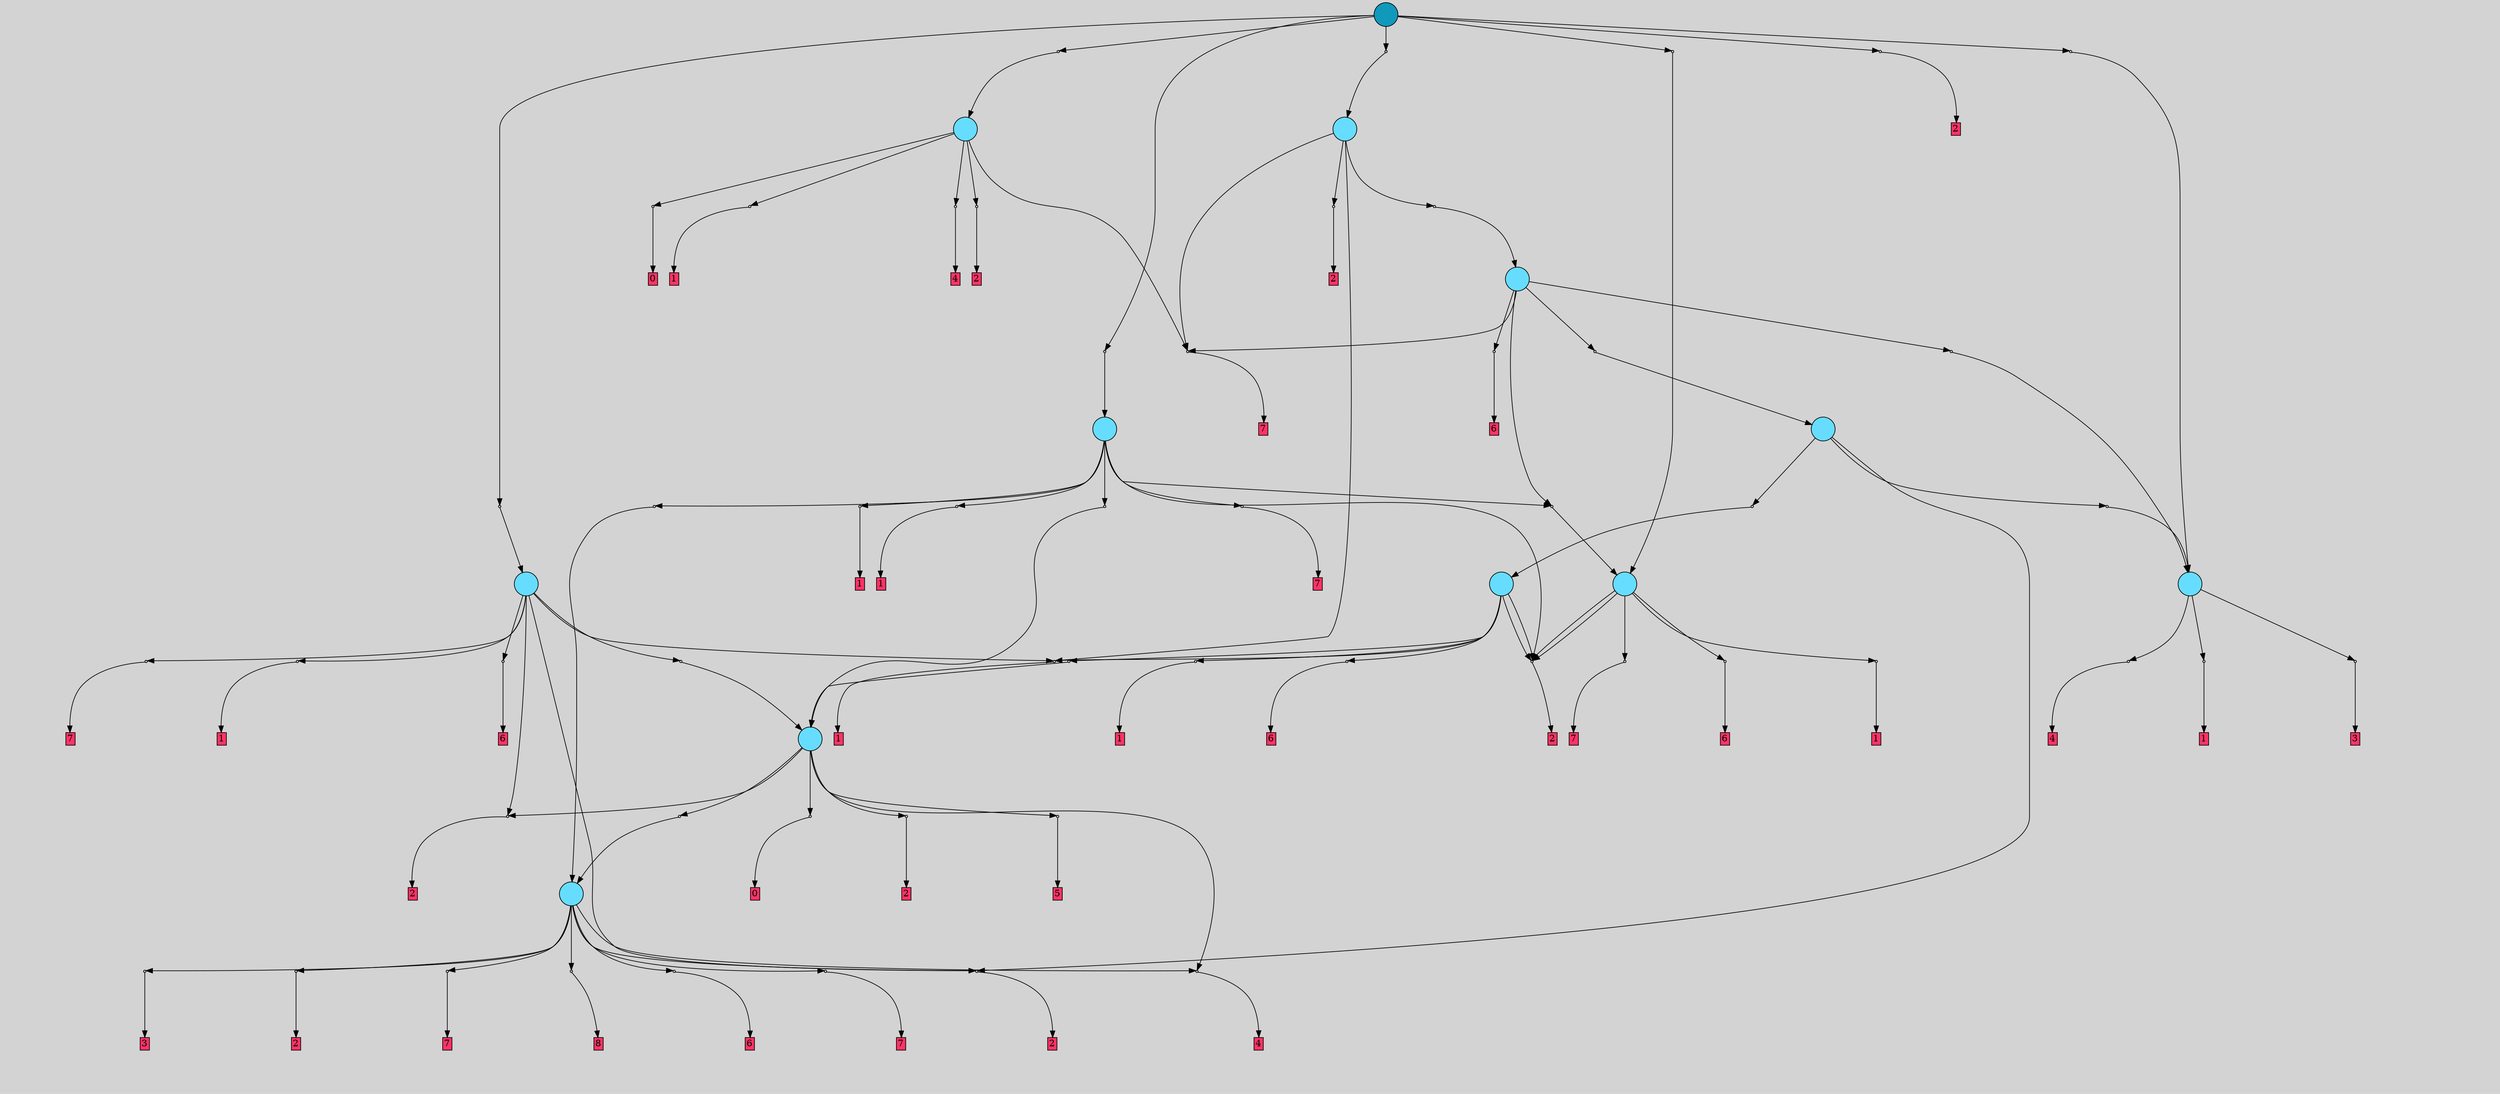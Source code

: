 // File exported with GEGELATI v1.3.1
// On the 2024-04-14 15:34:55
// With the File::TPGGraphDotExporter
digraph{
	graph[pad = "0.212, 0.055" bgcolor = lightgray]
	node[shape=circle style = filled label = ""]
		T3 [fillcolor="#66ddff"]
		T60 [fillcolor="#66ddff"]
		T70 [fillcolor="#66ddff"]
		T97 [fillcolor="#66ddff"]
		T167 [fillcolor="#66ddff"]
		T185 [fillcolor="#66ddff"]
		T227 [fillcolor="#66ddff"]
		T235 [fillcolor="#66ddff"]
		T301 [fillcolor="#66ddff"]
		T315 [fillcolor="#66ddff"]
		T349 [fillcolor="#66ddff"]
		T564 [fillcolor="#1199bb"]
		P34789 [fillcolor="#cccccc" shape=point] //
		I34789 [shape=box style=invis label="6|1&0|4#2|1#3|5#2|1&#92;n6|0&2|0#3|1#2|7#1|2&#92;n7|7&2|4#0|6#0|7#2|4&#92;n2|6&2|2#1|3#1|3#2|3&#92;n7|3&4|6#2|3#1|4#3|4&#92;n2|3&2|4#1|1#0|4#0|4&#92;n0|6&2|3#2|6#2|2#4|5&#92;n6|4&3|3#2|5#4|4#1|6&#92;n5|5&1|3#1|3#2|5#4|7&#92;n"]
		P34789 -> I34789[style=invis]
		A12491 [fillcolor="#ff3366" shape=box margin=0.03 width=0 height=0 label="3"]
		T3 -> P34789 -> A12491
		P34790 [fillcolor="#cccccc" shape=point] //
		I34790 [shape=box style=invis label="2|3&1|1#3|5#3|0#3|0&#92;n1|7&0|0#0|4#3|4#2|4&#92;n7|3&3|0#3|3#2|4#2|2&#92;n4|0&1|4#0|1#2|2#4|3&#92;n3|2&1|6#0|1#3|2#1|4&#92;n0|2&1|5#2|2#2|3#0|1&#92;n4|6&2|3#3|5#1|0#3|1&#92;n3|1&3|0#2|6#1|3#3|0&#92;n"]
		P34790 -> I34790[style=invis]
		A12492 [fillcolor="#ff3366" shape=box margin=0.03 width=0 height=0 label="4"]
		T3 -> P34790 -> A12492
		P34791 [fillcolor="#cccccc" shape=point] //
		I34791 [shape=box style=invis label="4|4&2|5#0|4#3|2#0|7&#92;n0|1&1|1#2|2#1|5#2|0&#92;n3|5&1|7#0|1#0|4#0|6&#92;n2|3&3|2#3|7#1|0#4|7&#92;n"]
		P34791 -> I34791[style=invis]
		A12493 [fillcolor="#ff3366" shape=box margin=0.03 width=0 height=0 label="1"]
		T3 -> P34791 -> A12493
		P34792 [fillcolor="#cccccc" shape=point] //
		I34792 [shape=box style=invis label="6|1&0|4#2|1#3|5#2|1&#92;n6|0&2|0#3|1#2|7#1|2&#92;n7|7&2|4#0|6#0|7#2|4&#92;n2|6&2|2#1|3#1|3#2|3&#92;n7|3&4|6#3|3#1|4#3|4&#92;n2|3&2|4#1|1#0|4#0|4&#92;n0|6&2|3#2|6#2|2#4|5&#92;n5|5&1|3#1|3#2|5#4|7&#92;n6|4&3|3#2|5#4|4#1|6&#92;n"]
		P34792 -> I34792[style=invis]
		A12494 [fillcolor="#ff3366" shape=box margin=0.03 width=0 height=0 label="3"]
		T60 -> P34792 -> A12494
		P34793 [fillcolor="#cccccc" shape=point] //
		I34793 [shape=box style=invis label="4|3&0|1#0|7#4|0#4|3&#92;n6|0&3|5#3|5#0|3#3|3&#92;n1|7&3|3#3|7#4|1#2|5&#92;n7|7&0|2#3|0#3|3#2|1&#92;n6|5&2|3#2|1#2|0#2|7&#92;n"]
		P34793 -> I34793[style=invis]
		A12495 [fillcolor="#ff3366" shape=box margin=0.03 width=0 height=0 label="2"]
		T60 -> P34793 -> A12495
		P34794 [fillcolor="#cccccc" shape=point] //
		I34794 [shape=box style=invis label="0|2&0|1#4|5#1|3#4|7&#92;n5|0&3|2#3|2#2|5#1|4&#92;n"]
		P34794 -> I34794[style=invis]
		A12496 [fillcolor="#ff3366" shape=box margin=0.03 width=0 height=0 label="2"]
		T60 -> P34794 -> A12496
		P34795 [fillcolor="#cccccc" shape=point] //
		I34795 [shape=box style=invis label="1|6&1|7#1|3#1|4#3|4&#92;n0|6&0|5#3|0#2|7#4|0&#92;n6|4&0|4#3|3#4|0#1|4&#92;n1|2&4|5#2|2#2|5#3|6&#92;n7|1&1|5#0|4#1|2#0|5&#92;n"]
		P34795 -> I34795[style=invis]
		A12497 [fillcolor="#ff3366" shape=box margin=0.03 width=0 height=0 label="7"]
		T60 -> P34795 -> A12497
		P34796 [fillcolor="#cccccc" shape=point] //
		I34796 [shape=box style=invis label="3|6&0|4#1|5#1|1#1|5&#92;n2|0&3|5#2|7#1|6#2|5&#92;n3|7&2|5#1|3#4|4#3|0&#92;n2|2&1|3#4|4#4|7#2|2&#92;n7|7&1|6#4|4#4|1#3|3&#92;n6|7&2|1#3|4#1|6#0|2&#92;n5|6&4|1#1|3#2|1#2|7&#92;n"]
		P34796 -> I34796[style=invis]
		A12498 [fillcolor="#ff3366" shape=box margin=0.03 width=0 height=0 label="8"]
		T60 -> P34796 -> A12498
		P34797 [fillcolor="#cccccc" shape=point] //
		I34797 [shape=box style=invis label="1|7&2|5#4|5#3|6#0|4&#92;n"]
		P34797 -> I34797[style=invis]
		A12499 [fillcolor="#ff3366" shape=box margin=0.03 width=0 height=0 label="4"]
		T60 -> P34797 -> A12499
		P34798 [fillcolor="#cccccc" shape=point] //
		I34798 [shape=box style=invis label="4|7&0|2#1|3#2|5#4|7&#92;n7|0&1|6#0|4#2|5#2|7&#92;n2|3&0|3#1|1#1|6#4|6&#92;n2|3&1|5#3|7#2|7#1|0&#92;n7|2&0|6#4|6#3|7#4|4&#92;n4|5&4|5#4|2#4|6#0|6&#92;n3|7&1|5#4|0#2|6#3|1&#92;n7|5&0|6#0|2#0|2#3|4&#92;n7|3&1|7#2|5#0|6#3|3&#92;n"]
		P34798 -> I34798[style=invis]
		A12500 [fillcolor="#ff3366" shape=box margin=0.03 width=0 height=0 label="6"]
		T60 -> P34798 -> A12500
		P34799 [fillcolor="#cccccc" shape=point] //
		I34799 [shape=box style=invis label="4|2&3|6#2|2#0|3#3|5&#92;n0|7&3|0#4|0#4|2#0|7&#92;n3|6&1|7#1|3#1|4#3|4&#92;n6|4&0|4#4|3#4|0#1|4&#92;n1|0&3|3#3|6#2|1#0|7&#92;n"]
		P34799 -> I34799[style=invis]
		A12501 [fillcolor="#ff3366" shape=box margin=0.03 width=0 height=0 label="7"]
		T60 -> P34799 -> A12501
		P34800 [fillcolor="#cccccc" shape=point] //
		I34800 [shape=box style=invis label="5|2&3|7#4|6#1|1#2|4&#92;n7|5&4|5#1|1#2|0#3|4&#92;n7|4&2|1#4|4#1|7#0|5&#92;n4|1&2|2#2|2#1|7#1|0&#92;n7|5&2|7#3|5#4|6#0|4&#92;n2|7&1|4#2|3#2|0#4|2&#92;n2|7&1|5#0|0#0|3#4|5&#92;n2|1&0|3#1|3#4|4#3|5&#92;n6|0&3|3#4|0#2|3#0|1&#92;n7|2&0|0#4|7#0|4#3|6&#92;n"]
		P34800 -> I34800[style=invis]
		T70 -> P34800 -> T60
		P34801 [fillcolor="#cccccc" shape=point] //
		I34801 [shape=box style=invis label="2|0&3|5#1|7#4|1#0|1&#92;n0|6&2|0#2|3#0|5#2|0&#92;n"]
		P34801 -> I34801[style=invis]
		A12502 [fillcolor="#ff3366" shape=box margin=0.03 width=0 height=0 label="2"]
		T70 -> P34801 -> A12502
		P34802 [fillcolor="#cccccc" shape=point] //
		I34802 [shape=box style=invis label="6|2&0|5#0|3#2|7#3|3&#92;n4|4&3|2#2|6#4|1#3|6&#92;n"]
		P34802 -> I34802[style=invis]
		A12503 [fillcolor="#ff3366" shape=box margin=0.03 width=0 height=0 label="5"]
		T70 -> P34802 -> A12503
		P34803 [fillcolor="#cccccc" shape=point] //
		I34803 [shape=box style=invis label="1|1&1|5#3|1#3|2#2|3&#92;n5|3&0|2#2|6#4|4#4|5&#92;n"]
		P34803 -> I34803[style=invis]
		A12504 [fillcolor="#ff3366" shape=box margin=0.03 width=0 height=0 label="2"]
		T70 -> P34803 -> A12504
		P34804 [fillcolor="#cccccc" shape=point] //
		I34804 [shape=box style=invis label="4|0&3|3#0|5#1|6#3|5&#92;n1|3&4|1#0|6#2|0#0|4&#92;n3|1&2|0#3|0#4|7#0|4&#92;n6|6&1|2#3|5#0|6#4|3&#92;n"]
		P34804 -> I34804[style=invis]
		A12505 [fillcolor="#ff3366" shape=box margin=0.03 width=0 height=0 label="0"]
		T70 -> P34804 -> A12505
		T70 -> P34797
		P34805 [fillcolor="#cccccc" shape=point] //
		I34805 [shape=box style=invis label="2|7&1|4#2|7#2|0#4|2&#92;n7|4&2|0#4|4#1|7#0|5&#92;n5|0&4|1#0|1#3|0#3|4&#92;n"]
		P34805 -> I34805[style=invis]
		A12506 [fillcolor="#ff3366" shape=box margin=0.03 width=0 height=0 label="7"]
		T97 -> P34805 -> A12506
		P34806 [fillcolor="#cccccc" shape=point] //
		I34806 [shape=box style=invis label="0|1&1|1#2|2#1|5#2|0&#92;n5|2&2|7#0|7#4|3#0|0&#92;n1|0&3|1#2|3#1|0#4|5&#92;n4|4&2|5#0|4#3|2#0|7&#92;n3|5&1|7#0|1#0|4#0|7&#92;n"]
		P34806 -> I34806[style=invis]
		A12507 [fillcolor="#ff3366" shape=box margin=0.03 width=0 height=0 label="1"]
		T97 -> P34806 -> A12507
		P34807 [fillcolor="#cccccc" shape=point] //
		I34807 [shape=box style=invis label="2|0&2|1#3|5#3|7#2|1&#92;n5|1&4|6#0|5#1|3#1|5&#92;n"]
		P34807 -> I34807[style=invis]
		A12508 [fillcolor="#ff3366" shape=box margin=0.03 width=0 height=0 label="2"]
		T97 -> P34807 -> A12508
		T97 -> P34807
		P34808 [fillcolor="#cccccc" shape=point] //
		I34808 [shape=box style=invis label="3|5&4|7#4|2#4|4#2|3&#92;n6|4&3|3#0|2#2|0#4|3&#92;n1|0&3|1#4|3#3|0#2|1&#92;n3|0&2|7#0|0#0|6#0|0&#92;n2|2&1|2#3|0#1|0#4|1&#92;n5|1&0|1#2|5#2|5#4|3&#92;n7|7&0|5#2|2#0|4#4|1&#92;n"]
		P34808 -> I34808[style=invis]
		A12509 [fillcolor="#ff3366" shape=box margin=0.03 width=0 height=0 label="6"]
		T97 -> P34808 -> A12509
		P34809 [fillcolor="#cccccc" shape=point] //
		I34809 [shape=box style=invis label="1|5&3|1#1|5#4|3#1|5&#92;n7|3&1|1#3|1#0|7#4|2&#92;n2|0&2|5#3|4#2|4#2|4&#92;n"]
		P34809 -> I34809[style=invis]
		A12510 [fillcolor="#ff3366" shape=box margin=0.03 width=0 height=0 label="1"]
		T167 -> P34809 -> A12510
		P34810 [fillcolor="#cccccc" shape=point] //
		I34810 [shape=box style=invis label="1|5&3|7#1|5#4|3#0|5&#92;n"]
		P34810 -> I34810[style=invis]
		A12511 [fillcolor="#ff3366" shape=box margin=0.03 width=0 height=0 label="1"]
		T167 -> P34810 -> A12511
		P34811 [fillcolor="#cccccc" shape=point] //
		I34811 [shape=box style=invis label="7|3&1|7#2|5#0|6#3|3&#92;n2|3&0|3#1|1#1|6#4|6&#92;n7|0&1|6#0|4#2|5#2|7&#92;n2|3&3|4#3|7#2|7#1|0&#92;n7|2&0|6#4|6#3|7#4|4&#92;n3|2&1|4#0|0#2|7#1|4&#92;n4|7&0|2#1|3#2|5#4|7&#92;n5|0&0|0#3|1#0|3#4|4&#92;n0|1&2|1#2|5#4|4#4|2&#92;n4|2&4|5#4|2#4|6#0|6&#92;n"]
		P34811 -> I34811[style=invis]
		A12512 [fillcolor="#ff3366" shape=box margin=0.03 width=0 height=0 label="6"]
		T167 -> P34811 -> A12512
		P34812 [fillcolor="#cccccc" shape=point] //
		I34812 [shape=box style=invis label="7|6&1|6#0|4#2|5#2|5&#92;n4|5&4|2#4|2#3|1#4|3&#92;n7|3&1|7#2|5#0|6#3|3&#92;n5|0&0|0#3|1#0|3#4|4&#92;n4|5&4|5#4|7#4|6#0|6&#92;n3|7&1|5#4|0#2|6#3|6&#92;n2|3&1|4#3|7#2|7#0|0&#92;n4|4&0|1#4|4#0|7#1|1&#92;n"]
		P34812 -> I34812[style=invis]
		T167 -> P34812 -> T70
		T167 -> P34807
		T167 -> P34807
		T185 -> P34793
		P34813 [fillcolor="#cccccc" shape=point] //
		I34813 [shape=box style=invis label="3|2&0|6#1|5#1|3#0|7&#92;n5|5&2|5#2|2#1|1#4|6&#92;n7|0&2|1#4|6#2|2#4|0&#92;n0|5&0|1#3|1#3|2#0|1&#92;n3|5&1|6#4|2#4|4#2|1&#92;n5|6&2|1#2|5#2|5#4|5&#92;n7|2&4|2#2|5#4|7#4|6&#92;n5|2&1|7#4|0#3|1#2|5&#92;n7|1&2|6#4|2#4|0#4|6&#92;n1|2&1|6#0|3#4|1#3|1&#92;n"]
		P34813 -> I34813[style=invis]
		T185 -> P34813 -> T167
		P34814 [fillcolor="#cccccc" shape=point] //
		I34814 [shape=box style=invis label="1|0&0|4#3|4#3|6#2|4&#92;n2|3&1|2#2|6#0|2#4|3&#92;n4|4&4|7#1|7#2|4#2|7&#92;n1|5&0|4#1|0#4|3#2|3&#92;n"]
		P34814 -> I34814[style=invis]
		T185 -> P34814 -> T3
		P34815 [fillcolor="#cccccc" shape=point] //
		I34815 [shape=box style=invis label="4|5&4|5#4|2#4|6#0|6&#92;n7|2&0|6#4|6#3|7#4|4&#92;n7|0&1|6#0|4#2|5#2|7&#92;n4|0&4|3#0|1#4|3#0|1&#92;n3|7&1|4#4|0#2|6#3|1&#92;n5|0&0|0#3|1#0|3#4|4&#92;n4|7&0|2#1|3#2|5#4|7&#92;n6|3&1|4#3|7#2|7#1|0&#92;n5|5&4|7#1|4#1|4#2|1&#92;n7|3&3|7#2|5#0|6#3|3&#92;n"]
		P34815 -> I34815[style=invis]
		A12513 [fillcolor="#ff3366" shape=box margin=0.03 width=0 height=0 label="6"]
		T227 -> P34815 -> A12513
		P34816 [fillcolor="#cccccc" shape=point] //
		I34816 [shape=box style=invis label="7|0&1|6#0|4#2|5#2|5&#92;n2|3&1|4#3|7#2|7#0|0&#92;n7|3&1|7#2|5#0|6#3|3&#92;n7|2&0|6#4|6#3|7#4|4&#92;n4|5&4|5#4|7#4|6#0|6&#92;n3|7&1|5#4|0#2|6#3|1&#92;n4|5&4|2#4|2#3|6#4|3&#92;n"]
		P34816 -> I34816[style=invis]
		T227 -> P34816 -> T70
		T227 -> P34809
		P34817 [fillcolor="#cccccc" shape=point] //
		I34817 [shape=box style=invis label="3|4&4|1#4|6#0|7#2|1&#92;n2|7&1|4#2|2#2|0#2|2&#92;n2|5&3|4#1|7#0|7#4|0&#92;n7|5&4|7#4|3#4|2#1|2&#92;n0|7&1|5#0|0#0|4#4|5&#92;n6|7&0|1#1|2#3|6#0|4&#92;n6|1&3|6#3|0#0|2#1|1&#92;n2|0&3|3#2|5#0|4#1|6&#92;n"]
		P34817 -> I34817[style=invis]
		A12514 [fillcolor="#ff3366" shape=box margin=0.03 width=0 height=0 label="7"]
		T227 -> P34817 -> A12514
		T227 -> P34793
		T227 -> P34803
		P34818 [fillcolor="#cccccc" shape=point] //
		I34818 [shape=box style=invis label="0|1&1|1#2|2#1|5#2|0&#92;n5|2&2|7#0|7#4|3#0|0&#92;n4|4&2|4#0|4#3|2#0|7&#92;n1|0&3|1#2|3#1|0#4|5&#92;n0|6&1|1#4|2#0|7#1|1&#92;n"]
		P34818 -> I34818[style=invis]
		A12515 [fillcolor="#ff3366" shape=box margin=0.03 width=0 height=0 label="1"]
		T227 -> P34818 -> A12515
		P34819 [fillcolor="#cccccc" shape=point] //
		I34819 [shape=box style=invis label="2|0&2|5#3|4#2|4#2|4&#92;n7|3&1|1#3|1#0|7#3|2&#92;n1|5&3|1#1|5#4|3#1|5&#92;n"]
		P34819 -> I34819[style=invis]
		A12516 [fillcolor="#ff3366" shape=box margin=0.03 width=0 height=0 label="1"]
		T235 -> P34819 -> A12516
		P34820 [fillcolor="#cccccc" shape=point] //
		I34820 [shape=box style=invis label="4|1&3|0#3|3#4|4#3|4&#92;n2|0&3|4#3|7#1|4#3|6&#92;n3|2&0|4#1|4#4|7#2|7&#92;n1|6&4|3#0|4#4|7#3|1&#92;n4|5&1|0#2|7#0|2#1|6&#92;n4|3&0|0#2|0#2|3#0|4&#92;n1|3&0|4#1|6#1|2#0|5&#92;n2|2&2|2#3|5#2|1#0|0&#92;n3|2&3|5#2|4#0|2#4|6&#92;n"]
		P34820 -> I34820[style=invis]
		T235 -> P34820 -> T97
		P34821 [fillcolor="#cccccc" shape=point] //
		I34821 [shape=box style=invis label="1|2&2|0#4|0#3|0#0|4&#92;n4|3&1|0#3|0#3|4#1|4&#92;n3|0&3|3#2|2#0|3#1|5&#92;n"]
		P34821 -> I34821[style=invis]
		A12517 [fillcolor="#ff3366" shape=box margin=0.03 width=0 height=0 label="7"]
		T235 -> P34821 -> A12517
		P34822 [fillcolor="#cccccc" shape=point] //
		I34822 [shape=box style=invis label="5|0&0|1#3|5#3|3#1|1&#92;n3|2&3|4#3|2#1|2#4|4&#92;n"]
		P34822 -> I34822[style=invis]
		A12518 [fillcolor="#ff3366" shape=box margin=0.03 width=0 height=0 label="1"]
		T235 -> P34822 -> A12518
		P34823 [fillcolor="#cccccc" shape=point] //
		I34823 [shape=box style=invis label="7|5&4|5#1|1#2|0#1|4&#92;n7|0&3|4#0|7#0|0#2|6&#92;n6|7&4|3#0|2#2|6#0|6&#92;n0|6&3|6#4|6#0|3#3|0&#92;n2|5&1|5#3|0#0|3#4|5&#92;n0|1&3|5#3|3#0|4#4|7&#92;n2|2&3|4#2|3#2|0#4|2&#92;n3|3&2|2#3|3#1|0#3|2&#92;n0|4&4|3#2|5#4|7#1|5&#92;n"]
		P34823 -> I34823[style=invis]
		T235 -> P34823 -> T60
		P34824 [fillcolor="#cccccc" shape=point] //
		I34824 [shape=box style=invis label="5|0&0|5#3|1#0|3#4|4&#92;n4|5&4|5#4|7#4|6#0|6&#92;n7|3&1|7#2|5#0|6#3|3&#92;n7|0&1|6#0|4#2|5#2|5&#92;n2|3&1|4#3|7#2|7#0|0&#92;n0|2&0|3#1|5#1|1#2|3&#92;n3|7&1|5#4|0#2|6#3|1&#92;n4|5&4|2#4|2#3|1#4|3&#92;n"]
		P34824 -> I34824[style=invis]
		T235 -> P34824 -> T70
		T235 -> P34807
		P34825 [fillcolor="#cccccc" shape=point] //
		I34825 [shape=box style=invis label="6|2&0|4#4|2#2|5#1|2&#92;n0|0&3|7#1|3#4|3#0|1&#92;n1|1&1|2#4|3#4|6#2|1&#92;n6|7&0|2#1|7#0|7#2|3&#92;n0|1&0|6#4|6#3|1#4|4&#92;n"]
		P34825 -> I34825[style=invis]
		T301 -> P34825 -> T185
		T301 -> P34820
		P34826 [fillcolor="#cccccc" shape=point] //
		I34826 [shape=box style=invis label="2|7&1|4#2|2#2|0#4|2&#92;n1|3&3|2#4|6#0|7#2|2&#92;n0|7&1|5#0|0#0|0#4|5&#92;n1|2&4|7#3|0#0|1#2|7&#92;n2|6&1|0#3|2#1|0#4|3&#92;n3|1&0|2#4|6#3|2#2|5&#92;n7|4&2|1#4|4#1|7#0|5&#92;n2|5&3|4#1|7#0|7#4|0&#92;n"]
		P34826 -> I34826[style=invis]
		A12519 [fillcolor="#ff3366" shape=box margin=0.03 width=0 height=0 label="7"]
		T301 -> P34826 -> A12519
		P34827 [fillcolor="#cccccc" shape=point] //
		I34827 [shape=box style=invis label="2|3&1|3#1|1#1|6#4|6&#92;n3|3&1|7#3|3#3|2#0|0&#92;n4|5&4|5#4|2#4|6#0|6&#92;n3|7&1|5#4|0#2|6#3|1&#92;n2|0&4|7#2|7#4|0#0|3&#92;n4|7&3|2#1|3#2|5#4|7&#92;n1|7&4|7#0|0#2|7#4|2&#92;n5|0&0|0#3|1#0|3#4|4&#92;n"]
		P34827 -> I34827[style=invis]
		T301 -> P34827 -> T3
		P34828 [fillcolor="#cccccc" shape=point] //
		I34828 [shape=box style=invis label="7|0&1|6#0|4#2|5#2|7&#92;n4|5&4|5#4|2#4|6#0|6&#92;n2|3&1|4#3|7#2|7#0|0&#92;n7|2&0|6#4|6#3|7#4|4&#92;n4|7&0|2#1|3#2|5#4|7&#92;n5|0&0|0#3|1#0|3#4|4&#92;n3|7&1|5#4|0#2|6#3|1&#92;n7|3&1|7#2|5#0|6#3|3&#92;n"]
		P34828 -> I34828[style=invis]
		A12520 [fillcolor="#ff3366" shape=box margin=0.03 width=0 height=0 label="6"]
		T301 -> P34828 -> A12520
		P34829 [fillcolor="#cccccc" shape=point] //
		I34829 [shape=box style=invis label="1|0&3|2#2|0#0|0#4|2&#92;n7|3&2|2#1|3#3|2#4|7&#92;n0|2&1|3#4|3#3|6#4|3&#92;n1|1&0|6#4|1#1|2#3|3&#92;n"]
		P34829 -> I34829[style=invis]
		A12521 [fillcolor="#ff3366" shape=box margin=0.03 width=0 height=0 label="2"]
		T315 -> P34829 -> A12521
		P34830 [fillcolor="#cccccc" shape=point] //
		I34830 [shape=box style=invis label="5|0&1|6#0|4#2|5#2|7&#92;n2|5&2|4#1|7#2|5#4|5&#92;n2|3&0|3#1|1#1|6#4|6&#92;n4|7&0|2#1|3#2|5#4|7&#92;n5|0&0|0#1|1#0|3#4|4&#92;n4|5&4|5#4|2#4|6#0|6&#92;n2|3&1|4#3|7#2|7#1|0&#92;n3|7&1|5#4|0#2|6#3|1&#92;n7|3&1|7#2|5#0|6#3|3&#92;n"]
		P34830 -> I34830[style=invis]
		T315 -> P34830 -> T301
		T315 -> P34826
		T315 -> P34809
		P34831 [fillcolor="#cccccc" shape=point] //
		I34831 [shape=box style=invis label="6|6&1|7#3|5#0|6#4|3&#92;n6|1&1|0#0|3#3|3#0|5&#92;n4|0&3|3#2|5#1|6#3|5&#92;n3|1&2|0#3|0#4|7#0|4&#92;n"]
		P34831 -> I34831[style=invis]
		A12522 [fillcolor="#ff3366" shape=box margin=0.03 width=0 height=0 label="0"]
		T349 -> P34831 -> A12522
		T349 -> P34826
		P34832 [fillcolor="#cccccc" shape=point] //
		I34832 [shape=box style=invis label="2|0&2|5#3|4#2|4#2|4&#92;n3|6&4|4#4|2#2|3#3|7&#92;n1|5&3|1#1|5#4|3#1|5&#92;n"]
		P34832 -> I34832[style=invis]
		A12523 [fillcolor="#ff3366" shape=box margin=0.03 width=0 height=0 label="1"]
		T349 -> P34832 -> A12523
		P34833 [fillcolor="#cccccc" shape=point] //
		I34833 [shape=box style=invis label="5|5&1|7#4|2#1|4#1|0&#92;n3|0&4|5#3|4#2|6#2|5&#92;n5|7&4|2#1|1#4|4#1|2&#92;n"]
		P34833 -> I34833[style=invis]
		A12524 [fillcolor="#ff3366" shape=box margin=0.03 width=0 height=0 label="4"]
		T349 -> P34833 -> A12524
		P34834 [fillcolor="#cccccc" shape=point] //
		I34834 [shape=box style=invis label="2|0&4|1#3|5#3|7#2|1&#92;n"]
		P34834 -> I34834[style=invis]
		A12525 [fillcolor="#ff3366" shape=box margin=0.03 width=0 height=0 label="2"]
		T349 -> P34834 -> A12525
		P34835 [fillcolor="#cccccc" shape=point] //
		I34835 [shape=box style=invis label="2|0&4|7#2|7#4|0#0|3&#92;n0|7&0|6#2|6#1|0#1|5&#92;n4|5&4|5#4|2#4|6#0|6&#92;n3|7&1|5#4|0#2|6#3|1&#92;n2|3&1|3#1|1#1|6#4|6&#92;n1|7&4|7#0|0#2|7#4|2&#92;n0|7&3|2#1|3#0|5#4|7&#92;n5|0&0|0#3|1#0|3#4|4&#92;n"]
		P34835 -> I34835[style=invis]
		T564 -> P34835 -> T3
		P34836 [fillcolor="#cccccc" shape=point] //
		I34836 [shape=box style=invis label="0|3&1|1#4|1#2|5#4|2&#92;n2|0&2|4#1|0#4|4#2|0&#92;n"]
		P34836 -> I34836[style=invis]
		T564 -> P34836 -> T349
		P34837 [fillcolor="#cccccc" shape=point] //
		I34837 [shape=box style=invis label="4|5&4|5#4|2#4|6#0|6&#92;n7|2&0|6#4|6#3|7#4|4&#92;n7|0&1|6#0|4#2|5#2|7&#92;n7|3&3|7#2|5#0|6#3|3&#92;n3|7&0|4#4|0#2|6#3|1&#92;n5|0&0|0#3|1#0|3#4|4&#92;n4|7&0|2#1|3#2|5#4|7&#92;n6|3&1|4#3|7#2|7#1|0&#92;n5|5&4|7#1|4#1|4#2|1&#92;n4|0&4|3#0|1#4|3#0|1&#92;n"]
		P34837 -> I34837[style=invis]
		T564 -> P34837 -> T227
		P34838 [fillcolor="#cccccc" shape=point] //
		I34838 [shape=box style=invis label="2|0&3|4#3|7#1|4#3|6&#92;n3|2&0|4#1|4#4|7#2|7&#92;n1|3&0|4#1|6#1|2#0|5&#92;n4|5&1|0#2|7#0|2#1|6&#92;n2|7&0|3#4|5#0|6#1|3&#92;n2|2&2|2#3|5#2|1#0|0&#92;n7|4&1|3#3|6#3|3#4|6&#92;n1|6&4|3#0|4#4|7#3|1&#92;n4|3&0|0#2|0#2|3#4|4&#92;n3|2&3|5#2|4#0|2#4|6&#92;n"]
		P34838 -> I34838[style=invis]
		T564 -> P34838 -> T97
		P34839 [fillcolor="#cccccc" shape=point] //
		I34839 [shape=box style=invis label="1|2&4|6#1|2#1|6#4|7&#92;n0|6&4|3#2|1#1|5#2|2&#92;n3|0&3|0#2|7#2|1#3|6&#92;n3|4&4|7#3|2#1|0#0|3&#92;n6|1&0|3#3|1#3|4#3|2&#92;n4|2&3|7#2|4#4|5#1|2&#92;n7|4&2|2#1|2#0|7#2|0&#92;n5|3&4|3#3|7#3|1#1|1&#92;n2|7&2|6#4|4#1|1#1|1&#92;n6|4&2|4#0|0#4|2#0|4&#92;n"]
		P34839 -> I34839[style=invis]
		A12526 [fillcolor="#ff3366" shape=box margin=0.03 width=0 height=0 label="2"]
		T564 -> P34839 -> A12526
		P34840 [fillcolor="#cccccc" shape=point] //
		I34840 [shape=box style=invis label="1|1&1|2#4|3#4|6#2|1&#92;n6|2&0|4#4|2#2|5#1|1&#92;n0|0&4|7#1|3#4|3#0|1&#92;n0|7&2|3#3|3#4|4#0|3&#92;n0|1&0|6#4|6#3|1#4|4&#92;n"]
		P34840 -> I34840[style=invis]
		T564 -> P34840 -> T315
		P34841 [fillcolor="#cccccc" shape=point] //
		I34841 [shape=box style=invis label="4|7&0|2#1|3#2|5#0|7&#92;n4|6&1|3#3|1#1|5#0|4&#92;n5|0&0|0#3|1#0|3#4|1&#92;n2|3&0|3#1|1#0|6#4|6&#92;n2|4&1|1#1|6#4|0#2|2&#92;n7|2&3|6#4|6#3|7#4|4&#92;n3|5&3|7#4|6#3|6#0|7&#92;n7|0&1|6#0|4#2|5#2|7&#92;n7|2&0|3#2|7#1|5#2|2&#92;n4|5&4|5#4|2#3|6#0|6&#92;n"]
		P34841 -> I34841[style=invis]
		T564 -> P34841 -> T235
		{ rank= same T564 }
}
